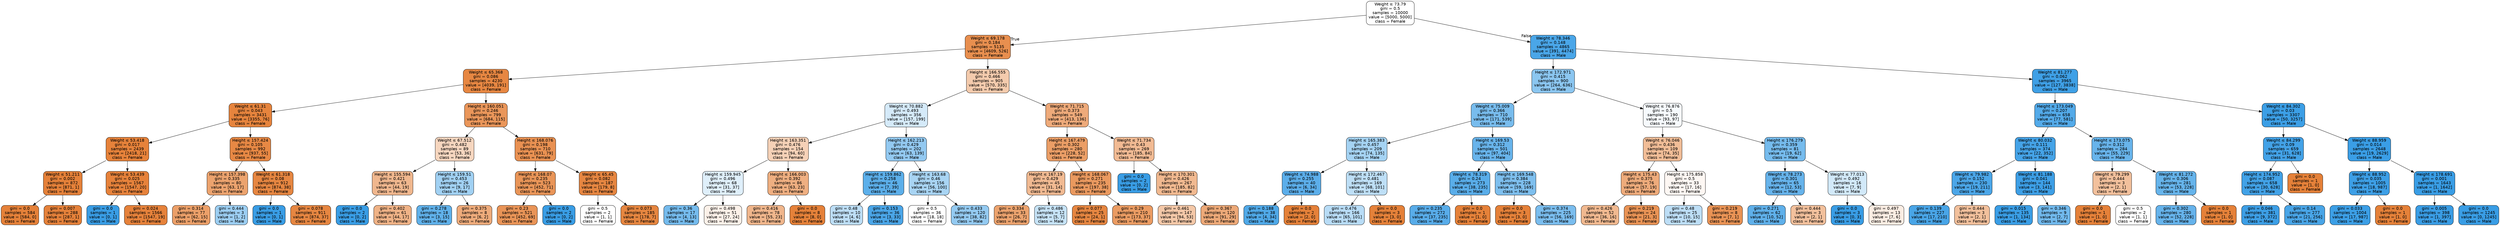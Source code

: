 digraph Tree {
node [shape=box, style="filled, rounded", color="black", fontname=helvetica] ;
edge [fontname=helvetica] ;
0 [label=<Weight &le; 73.79<br/>gini = 0.5<br/>samples = 10000<br/>value = [5000, 5000]<br/>class = Female>, fillcolor="#e5813900"] ;
1 [label=<Weight &le; 69.178<br/>gini = 0.184<br/>samples = 5135<br/>value = [4609, 526]<br/>class = Female>, fillcolor="#e58139e2"] ;
0 -> 1 [labeldistance=2.5, labelangle=45, headlabel="True"] ;
2 [label=<Weight &le; 65.368<br/>gini = 0.086<br/>samples = 4230<br/>value = [4039, 191]<br/>class = Female>, fillcolor="#e58139f3"] ;
1 -> 2 ;
3 [label=<Weight &le; 61.31<br/>gini = 0.043<br/>samples = 3431<br/>value = [3355, 76]<br/>class = Female>, fillcolor="#e58139f9"] ;
2 -> 3 ;
4 [label=<Weight &le; 53.418<br/>gini = 0.017<br/>samples = 2439<br/>value = [2418, 21]<br/>class = Female>, fillcolor="#e58139fd"] ;
3 -> 4 ;
5 [label=<Weight &le; 51.211<br/>gini = 0.002<br/>samples = 872<br/>value = [871, 1]<br/>class = Female>, fillcolor="#e58139ff"] ;
4 -> 5 ;
6 [label=<gini = 0.0<br/>samples = 584<br/>value = [584, 0]<br/>class = Female>, fillcolor="#e58139ff"] ;
5 -> 6 ;
7 [label=<gini = 0.007<br/>samples = 288<br/>value = [287, 1]<br/>class = Female>, fillcolor="#e58139fe"] ;
5 -> 7 ;
8 [label=<Weight &le; 53.439<br/>gini = 0.025<br/>samples = 1567<br/>value = [1547, 20]<br/>class = Female>, fillcolor="#e58139fc"] ;
4 -> 8 ;
9 [label=<gini = 0.0<br/>samples = 1<br/>value = [0, 1]<br/>class = Male>, fillcolor="#399de5ff"] ;
8 -> 9 ;
10 [label=<gini = 0.024<br/>samples = 1566<br/>value = [1547, 19]<br/>class = Female>, fillcolor="#e58139fc"] ;
8 -> 10 ;
11 [label=<Height &le; 157.424<br/>gini = 0.105<br/>samples = 992<br/>value = [937, 55]<br/>class = Female>, fillcolor="#e58139f0"] ;
3 -> 11 ;
12 [label=<Height &le; 157.398<br/>gini = 0.335<br/>samples = 80<br/>value = [63, 17]<br/>class = Female>, fillcolor="#e58139ba"] ;
11 -> 12 ;
13 [label=<gini = 0.314<br/>samples = 77<br/>value = [62, 15]<br/>class = Female>, fillcolor="#e58139c1"] ;
12 -> 13 ;
14 [label=<gini = 0.444<br/>samples = 3<br/>value = [1, 2]<br/>class = Male>, fillcolor="#399de57f"] ;
12 -> 14 ;
15 [label=<Weight &le; 61.318<br/>gini = 0.08<br/>samples = 912<br/>value = [874, 38]<br/>class = Female>, fillcolor="#e58139f4"] ;
11 -> 15 ;
16 [label=<gini = 0.0<br/>samples = 1<br/>value = [0, 1]<br/>class = Male>, fillcolor="#399de5ff"] ;
15 -> 16 ;
17 [label=<gini = 0.078<br/>samples = 911<br/>value = [874, 37]<br/>class = Female>, fillcolor="#e58139f4"] ;
15 -> 17 ;
18 [label=<Height &le; 160.051<br/>gini = 0.246<br/>samples = 799<br/>value = [684, 115]<br/>class = Female>, fillcolor="#e58139d4"] ;
2 -> 18 ;
19 [label=<Weight &le; 67.512<br/>gini = 0.482<br/>samples = 89<br/>value = [53, 36]<br/>class = Female>, fillcolor="#e5813952"] ;
18 -> 19 ;
20 [label=<Height &le; 155.594<br/>gini = 0.421<br/>samples = 63<br/>value = [44, 19]<br/>class = Female>, fillcolor="#e5813991"] ;
19 -> 20 ;
21 [label=<gini = 0.0<br/>samples = 2<br/>value = [0, 2]<br/>class = Male>, fillcolor="#399de5ff"] ;
20 -> 21 ;
22 [label=<gini = 0.402<br/>samples = 61<br/>value = [44, 17]<br/>class = Female>, fillcolor="#e581399c"] ;
20 -> 22 ;
23 [label=<Height &le; 159.51<br/>gini = 0.453<br/>samples = 26<br/>value = [9, 17]<br/>class = Male>, fillcolor="#399de578"] ;
19 -> 23 ;
24 [label=<gini = 0.278<br/>samples = 18<br/>value = [3, 15]<br/>class = Male>, fillcolor="#399de5cc"] ;
23 -> 24 ;
25 [label=<gini = 0.375<br/>samples = 8<br/>value = [6, 2]<br/>class = Female>, fillcolor="#e58139aa"] ;
23 -> 25 ;
26 [label=<Height &le; 168.076<br/>gini = 0.198<br/>samples = 710<br/>value = [631, 79]<br/>class = Female>, fillcolor="#e58139df"] ;
18 -> 26 ;
27 [label=<Height &le; 168.07<br/>gini = 0.235<br/>samples = 523<br/>value = [452, 71]<br/>class = Female>, fillcolor="#e58139d7"] ;
26 -> 27 ;
28 [label=<gini = 0.23<br/>samples = 521<br/>value = [452, 69]<br/>class = Female>, fillcolor="#e58139d8"] ;
27 -> 28 ;
29 [label=<gini = 0.0<br/>samples = 2<br/>value = [0, 2]<br/>class = Male>, fillcolor="#399de5ff"] ;
27 -> 29 ;
30 [label=<Weight &le; 65.45<br/>gini = 0.082<br/>samples = 187<br/>value = [179, 8]<br/>class = Female>, fillcolor="#e58139f4"] ;
26 -> 30 ;
31 [label=<gini = 0.5<br/>samples = 2<br/>value = [1, 1]<br/>class = Female>, fillcolor="#e5813900"] ;
30 -> 31 ;
32 [label=<gini = 0.073<br/>samples = 185<br/>value = [178, 7]<br/>class = Female>, fillcolor="#e58139f5"] ;
30 -> 32 ;
33 [label=<Height &le; 166.555<br/>gini = 0.466<br/>samples = 905<br/>value = [570, 335]<br/>class = Female>, fillcolor="#e5813969"] ;
1 -> 33 ;
34 [label=<Weight &le; 70.882<br/>gini = 0.493<br/>samples = 356<br/>value = [157, 199]<br/>class = Male>, fillcolor="#399de536"] ;
33 -> 34 ;
35 [label=<Height &le; 163.351<br/>gini = 0.476<br/>samples = 154<br/>value = [94, 60]<br/>class = Female>, fillcolor="#e581395c"] ;
34 -> 35 ;
36 [label=<Height &le; 159.945<br/>gini = 0.496<br/>samples = 68<br/>value = [31, 37]<br/>class = Male>, fillcolor="#399de529"] ;
35 -> 36 ;
37 [label=<gini = 0.36<br/>samples = 17<br/>value = [4, 13]<br/>class = Male>, fillcolor="#399de5b1"] ;
36 -> 37 ;
38 [label=<gini = 0.498<br/>samples = 51<br/>value = [27, 24]<br/>class = Female>, fillcolor="#e581391c"] ;
36 -> 38 ;
39 [label=<Height &le; 166.003<br/>gini = 0.392<br/>samples = 86<br/>value = [63, 23]<br/>class = Female>, fillcolor="#e58139a2"] ;
35 -> 39 ;
40 [label=<gini = 0.416<br/>samples = 78<br/>value = [55, 23]<br/>class = Female>, fillcolor="#e5813994"] ;
39 -> 40 ;
41 [label=<gini = 0.0<br/>samples = 8<br/>value = [8, 0]<br/>class = Female>, fillcolor="#e58139ff"] ;
39 -> 41 ;
42 [label=<Height &le; 162.213<br/>gini = 0.429<br/>samples = 202<br/>value = [63, 139]<br/>class = Male>, fillcolor="#399de58b"] ;
34 -> 42 ;
43 [label=<Height &le; 159.862<br/>gini = 0.258<br/>samples = 46<br/>value = [7, 39]<br/>class = Male>, fillcolor="#399de5d1"] ;
42 -> 43 ;
44 [label=<gini = 0.48<br/>samples = 10<br/>value = [4, 6]<br/>class = Male>, fillcolor="#399de555"] ;
43 -> 44 ;
45 [label=<gini = 0.153<br/>samples = 36<br/>value = [3, 33]<br/>class = Male>, fillcolor="#399de5e8"] ;
43 -> 45 ;
46 [label=<Height &le; 163.68<br/>gini = 0.46<br/>samples = 156<br/>value = [56, 100]<br/>class = Male>, fillcolor="#399de570"] ;
42 -> 46 ;
47 [label=<gini = 0.5<br/>samples = 36<br/>value = [18, 18]<br/>class = Female>, fillcolor="#e5813900"] ;
46 -> 47 ;
48 [label=<gini = 0.433<br/>samples = 120<br/>value = [38, 82]<br/>class = Male>, fillcolor="#399de589"] ;
46 -> 48 ;
49 [label=<Weight &le; 71.715<br/>gini = 0.373<br/>samples = 549<br/>value = [413, 136]<br/>class = Female>, fillcolor="#e58139ab"] ;
33 -> 49 ;
50 [label=<Height &le; 167.479<br/>gini = 0.302<br/>samples = 280<br/>value = [228, 52]<br/>class = Female>, fillcolor="#e58139c5"] ;
49 -> 50 ;
51 [label=<Height &le; 167.19<br/>gini = 0.429<br/>samples = 45<br/>value = [31, 14]<br/>class = Female>, fillcolor="#e581398c"] ;
50 -> 51 ;
52 [label=<gini = 0.334<br/>samples = 33<br/>value = [26, 7]<br/>class = Female>, fillcolor="#e58139ba"] ;
51 -> 52 ;
53 [label=<gini = 0.486<br/>samples = 12<br/>value = [5, 7]<br/>class = Male>, fillcolor="#399de549"] ;
51 -> 53 ;
54 [label=<Height &le; 168.067<br/>gini = 0.271<br/>samples = 235<br/>value = [197, 38]<br/>class = Female>, fillcolor="#e58139ce"] ;
50 -> 54 ;
55 [label=<gini = 0.077<br/>samples = 25<br/>value = [24, 1]<br/>class = Female>, fillcolor="#e58139f4"] ;
54 -> 55 ;
56 [label=<gini = 0.29<br/>samples = 210<br/>value = [173, 37]<br/>class = Female>, fillcolor="#e58139c8"] ;
54 -> 56 ;
57 [label=<Weight &le; 71.734<br/>gini = 0.43<br/>samples = 269<br/>value = [185, 84]<br/>class = Female>, fillcolor="#e581398b"] ;
49 -> 57 ;
58 [label=<gini = 0.0<br/>samples = 2<br/>value = [0, 2]<br/>class = Male>, fillcolor="#399de5ff"] ;
57 -> 58 ;
59 [label=<Height &le; 170.301<br/>gini = 0.426<br/>samples = 267<br/>value = [185, 82]<br/>class = Female>, fillcolor="#e581398e"] ;
57 -> 59 ;
60 [label=<gini = 0.461<br/>samples = 147<br/>value = [94, 53]<br/>class = Female>, fillcolor="#e581396f"] ;
59 -> 60 ;
61 [label=<gini = 0.367<br/>samples = 120<br/>value = [91, 29]<br/>class = Female>, fillcolor="#e58139ae"] ;
59 -> 61 ;
62 [label=<Weight &le; 78.346<br/>gini = 0.148<br/>samples = 4865<br/>value = [391, 4474]<br/>class = Male>, fillcolor="#399de5e9"] ;
0 -> 62 [labeldistance=2.5, labelangle=-45, headlabel="False"] ;
63 [label=<Height &le; 172.971<br/>gini = 0.415<br/>samples = 900<br/>value = [264, 636]<br/>class = Male>, fillcolor="#399de595"] ;
62 -> 63 ;
64 [label=<Weight &le; 75.009<br/>gini = 0.366<br/>samples = 710<br/>value = [171, 539]<br/>class = Male>, fillcolor="#399de5ae"] ;
63 -> 64 ;
65 [label=<Height &le; 165.383<br/>gini = 0.457<br/>samples = 209<br/>value = [74, 135]<br/>class = Male>, fillcolor="#399de573"] ;
64 -> 65 ;
66 [label=<Weight &le; 74.988<br/>gini = 0.255<br/>samples = 40<br/>value = [6, 34]<br/>class = Male>, fillcolor="#399de5d2"] ;
65 -> 66 ;
67 [label=<gini = 0.188<br/>samples = 38<br/>value = [4, 34]<br/>class = Male>, fillcolor="#399de5e1"] ;
66 -> 67 ;
68 [label=<gini = 0.0<br/>samples = 2<br/>value = [2, 0]<br/>class = Female>, fillcolor="#e58139ff"] ;
66 -> 68 ;
69 [label=<Height &le; 172.467<br/>gini = 0.481<br/>samples = 169<br/>value = [68, 101]<br/>class = Male>, fillcolor="#399de553"] ;
65 -> 69 ;
70 [label=<gini = 0.476<br/>samples = 166<br/>value = [65, 101]<br/>class = Male>, fillcolor="#399de55b"] ;
69 -> 70 ;
71 [label=<gini = 0.0<br/>samples = 3<br/>value = [3, 0]<br/>class = Female>, fillcolor="#e58139ff"] ;
69 -> 71 ;
72 [label=<Height &le; 169.53<br/>gini = 0.312<br/>samples = 501<br/>value = [97, 404]<br/>class = Male>, fillcolor="#399de5c2"] ;
64 -> 72 ;
73 [label=<Weight &le; 78.319<br/>gini = 0.24<br/>samples = 273<br/>value = [38, 235]<br/>class = Male>, fillcolor="#399de5d6"] ;
72 -> 73 ;
74 [label=<gini = 0.235<br/>samples = 272<br/>value = [37, 235]<br/>class = Male>, fillcolor="#399de5d7"] ;
73 -> 74 ;
75 [label=<gini = 0.0<br/>samples = 1<br/>value = [1, 0]<br/>class = Female>, fillcolor="#e58139ff"] ;
73 -> 75 ;
76 [label=<Height &le; 169.548<br/>gini = 0.384<br/>samples = 228<br/>value = [59, 169]<br/>class = Male>, fillcolor="#399de5a6"] ;
72 -> 76 ;
77 [label=<gini = 0.0<br/>samples = 3<br/>value = [3, 0]<br/>class = Female>, fillcolor="#e58139ff"] ;
76 -> 77 ;
78 [label=<gini = 0.374<br/>samples = 225<br/>value = [56, 169]<br/>class = Male>, fillcolor="#399de5ab"] ;
76 -> 78 ;
79 [label=<Weight &le; 76.876<br/>gini = 0.5<br/>samples = 190<br/>value = [93, 97]<br/>class = Male>, fillcolor="#399de50b"] ;
63 -> 79 ;
80 [label=<Weight &le; 76.046<br/>gini = 0.436<br/>samples = 109<br/>value = [74, 35]<br/>class = Female>, fillcolor="#e5813986"] ;
79 -> 80 ;
81 [label=<Height &le; 175.43<br/>gini = 0.375<br/>samples = 76<br/>value = [57, 19]<br/>class = Female>, fillcolor="#e58139aa"] ;
80 -> 81 ;
82 [label=<gini = 0.426<br/>samples = 52<br/>value = [36, 16]<br/>class = Female>, fillcolor="#e581398e"] ;
81 -> 82 ;
83 [label=<gini = 0.219<br/>samples = 24<br/>value = [21, 3]<br/>class = Female>, fillcolor="#e58139db"] ;
81 -> 83 ;
84 [label=<Height &le; 175.858<br/>gini = 0.5<br/>samples = 33<br/>value = [17, 16]<br/>class = Female>, fillcolor="#e581390f"] ;
80 -> 84 ;
85 [label=<gini = 0.48<br/>samples = 25<br/>value = [10, 15]<br/>class = Male>, fillcolor="#399de555"] ;
84 -> 85 ;
86 [label=<gini = 0.219<br/>samples = 8<br/>value = [7, 1]<br/>class = Female>, fillcolor="#e58139db"] ;
84 -> 86 ;
87 [label=<Height &le; 176.279<br/>gini = 0.359<br/>samples = 81<br/>value = [19, 62]<br/>class = Male>, fillcolor="#399de5b1"] ;
79 -> 87 ;
88 [label=<Weight &le; 78.273<br/>gini = 0.301<br/>samples = 65<br/>value = [12, 53]<br/>class = Male>, fillcolor="#399de5c5"] ;
87 -> 88 ;
89 [label=<gini = 0.271<br/>samples = 62<br/>value = [10, 52]<br/>class = Male>, fillcolor="#399de5ce"] ;
88 -> 89 ;
90 [label=<gini = 0.444<br/>samples = 3<br/>value = [2, 1]<br/>class = Female>, fillcolor="#e581397f"] ;
88 -> 90 ;
91 [label=<Weight &le; 77.013<br/>gini = 0.492<br/>samples = 16<br/>value = [7, 9]<br/>class = Male>, fillcolor="#399de539"] ;
87 -> 91 ;
92 [label=<gini = 0.0<br/>samples = 3<br/>value = [0, 3]<br/>class = Male>, fillcolor="#399de5ff"] ;
91 -> 92 ;
93 [label=<gini = 0.497<br/>samples = 13<br/>value = [7, 6]<br/>class = Female>, fillcolor="#e5813924"] ;
91 -> 93 ;
94 [label=<Weight &le; 81.277<br/>gini = 0.062<br/>samples = 3965<br/>value = [127, 3838]<br/>class = Male>, fillcolor="#399de5f7"] ;
62 -> 94 ;
95 [label=<Height &le; 173.049<br/>gini = 0.207<br/>samples = 658<br/>value = [77, 581]<br/>class = Male>, fillcolor="#399de5dd"] ;
94 -> 95 ;
96 [label=<Weight &le; 80.032<br/>gini = 0.111<br/>samples = 374<br/>value = [22, 352]<br/>class = Male>, fillcolor="#399de5ef"] ;
95 -> 96 ;
97 [label=<Weight &le; 79.982<br/>gini = 0.152<br/>samples = 230<br/>value = [19, 211]<br/>class = Male>, fillcolor="#399de5e8"] ;
96 -> 97 ;
98 [label=<gini = 0.139<br/>samples = 227<br/>value = [17, 210]<br/>class = Male>, fillcolor="#399de5ea"] ;
97 -> 98 ;
99 [label=<gini = 0.444<br/>samples = 3<br/>value = [2, 1]<br/>class = Female>, fillcolor="#e581397f"] ;
97 -> 99 ;
100 [label=<Weight &le; 81.188<br/>gini = 0.041<br/>samples = 144<br/>value = [3, 141]<br/>class = Male>, fillcolor="#399de5fa"] ;
96 -> 100 ;
101 [label=<gini = 0.015<br/>samples = 135<br/>value = [1, 134]<br/>class = Male>, fillcolor="#399de5fd"] ;
100 -> 101 ;
102 [label=<gini = 0.346<br/>samples = 9<br/>value = [2, 7]<br/>class = Male>, fillcolor="#399de5b6"] ;
100 -> 102 ;
103 [label=<Height &le; 173.075<br/>gini = 0.312<br/>samples = 284<br/>value = [55, 229]<br/>class = Male>, fillcolor="#399de5c2"] ;
95 -> 103 ;
104 [label=<Weight &le; 79.299<br/>gini = 0.444<br/>samples = 3<br/>value = [2, 1]<br/>class = Female>, fillcolor="#e581397f"] ;
103 -> 104 ;
105 [label=<gini = 0.0<br/>samples = 1<br/>value = [1, 0]<br/>class = Female>, fillcolor="#e58139ff"] ;
104 -> 105 ;
106 [label=<gini = 0.5<br/>samples = 2<br/>value = [1, 1]<br/>class = Female>, fillcolor="#e5813900"] ;
104 -> 106 ;
107 [label=<Weight &le; 81.272<br/>gini = 0.306<br/>samples = 281<br/>value = [53, 228]<br/>class = Male>, fillcolor="#399de5c4"] ;
103 -> 107 ;
108 [label=<gini = 0.302<br/>samples = 280<br/>value = [52, 228]<br/>class = Male>, fillcolor="#399de5c5"] ;
107 -> 108 ;
109 [label=<gini = 0.0<br/>samples = 1<br/>value = [1, 0]<br/>class = Female>, fillcolor="#e58139ff"] ;
107 -> 109 ;
110 [label=<Weight &le; 84.302<br/>gini = 0.03<br/>samples = 3307<br/>value = [50, 3257]<br/>class = Male>, fillcolor="#399de5fb"] ;
94 -> 110 ;
111 [label=<Weight &le; 84.299<br/>gini = 0.09<br/>samples = 659<br/>value = [31, 628]<br/>class = Male>, fillcolor="#399de5f2"] ;
110 -> 111 ;
112 [label=<Height &le; 174.952<br/>gini = 0.087<br/>samples = 658<br/>value = [30, 628]<br/>class = Male>, fillcolor="#399de5f3"] ;
111 -> 112 ;
113 [label=<gini = 0.046<br/>samples = 381<br/>value = [9, 372]<br/>class = Male>, fillcolor="#399de5f9"] ;
112 -> 113 ;
114 [label=<gini = 0.14<br/>samples = 277<br/>value = [21, 256]<br/>class = Male>, fillcolor="#399de5ea"] ;
112 -> 114 ;
115 [label=<gini = 0.0<br/>samples = 1<br/>value = [1, 0]<br/>class = Female>, fillcolor="#e58139ff"] ;
111 -> 115 ;
116 [label=<Weight &le; 88.959<br/>gini = 0.014<br/>samples = 2648<br/>value = [19, 2629]<br/>class = Male>, fillcolor="#399de5fd"] ;
110 -> 116 ;
117 [label=<Weight &le; 88.952<br/>gini = 0.035<br/>samples = 1005<br/>value = [18, 987]<br/>class = Male>, fillcolor="#399de5fa"] ;
116 -> 117 ;
118 [label=<gini = 0.033<br/>samples = 1004<br/>value = [17, 987]<br/>class = Male>, fillcolor="#399de5fb"] ;
117 -> 118 ;
119 [label=<gini = 0.0<br/>samples = 1<br/>value = [1, 0]<br/>class = Female>, fillcolor="#e58139ff"] ;
117 -> 119 ;
120 [label=<Height &le; 178.691<br/>gini = 0.001<br/>samples = 1643<br/>value = [1, 1642]<br/>class = Male>, fillcolor="#399de5ff"] ;
116 -> 120 ;
121 [label=<gini = 0.005<br/>samples = 398<br/>value = [1, 397]<br/>class = Male>, fillcolor="#399de5fe"] ;
120 -> 121 ;
122 [label=<gini = 0.0<br/>samples = 1245<br/>value = [0, 1245]<br/>class = Male>, fillcolor="#399de5ff"] ;
120 -> 122 ;
}